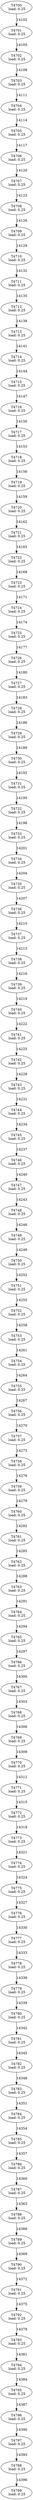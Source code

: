 digraph taskgraph {
	T4700 [label= "T4700\n load: 0.25"];
	T4701 [label= "T4701\n load: 0.25"];
	T4700 -> T4701[label=14102];
	T4702 [label= "T4702\n load: 0.25"];
	T4701 -> T4702[label=14105];
	T4703 [label= "T4703\n load: 0.25"];
	T4702 -> T4703[label=14108];
	T4704 [label= "T4704\n load: 0.25"];
	T4703 -> T4704[label=14111];
	T4705 [label= "T4705\n load: 0.25"];
	T4704 -> T4705[label=14114];
	T4706 [label= "T4706\n load: 0.25"];
	T4705 -> T4706[label=14117];
	T4707 [label= "T4707\n load: 0.25"];
	T4706 -> T4707[label=14120];
	T4708 [label= "T4708\n load: 0.25"];
	T4707 -> T4708[label=14123];
	T4709 [label= "T4709\n load: 0.25"];
	T4708 -> T4709[label=14126];
	T4710 [label= "T4710\n load: 0.25"];
	T4709 -> T4710[label=14129];
	T4711 [label= "T4711\n load: 0.25"];
	T4710 -> T4711[label=14132];
	T4712 [label= "T4712\n load: 0.25"];
	T4711 -> T4712[label=14135];
	T4713 [label= "T4713\n load: 0.25"];
	T4712 -> T4713[label=14138];
	T4714 [label= "T4714\n load: 0.25"];
	T4713 -> T4714[label=14141];
	T4715 [label= "T4715\n load: 0.25"];
	T4714 -> T4715[label=14144];
	T4716 [label= "T4716\n load: 0.25"];
	T4715 -> T4716[label=14147];
	T4717 [label= "T4717\n load: 0.25"];
	T4716 -> T4717[label=14150];
	T4718 [label= "T4718\n load: 0.25"];
	T4717 -> T4718[label=14153];
	T4719 [label= "T4719\n load: 0.25"];
	T4718 -> T4719[label=14156];
	T4720 [label= "T4720\n load: 0.25"];
	T4719 -> T4720[label=14159];
	T4721 [label= "T4721\n load: 0.25"];
	T4720 -> T4721[label=14162];
	T4722 [label= "T4722\n load: 0.25"];
	T4721 -> T4722[label=14165];
	T4723 [label= "T4723\n load: 0.25"];
	T4722 -> T4723[label=14168];
	T4724 [label= "T4724\n load: 0.25"];
	T4723 -> T4724[label=14171];
	T4725 [label= "T4725\n load: 0.25"];
	T4724 -> T4725[label=14174];
	T4726 [label= "T4726\n load: 0.25"];
	T4725 -> T4726[label=14177];
	T4727 [label= "T4727\n load: 0.25"];
	T4726 -> T4727[label=14180];
	T4728 [label= "T4728\n load: 0.25"];
	T4727 -> T4728[label=14183];
	T4729 [label= "T4729\n load: 0.25"];
	T4728 -> T4729[label=14186];
	T4730 [label= "T4730\n load: 0.25"];
	T4729 -> T4730[label=14189];
	T4731 [label= "T4731\n load: 0.25"];
	T4730 -> T4731[label=14192];
	T4732 [label= "T4732\n load: 0.25"];
	T4731 -> T4732[label=14195];
	T4733 [label= "T4733\n load: 0.25"];
	T4732 -> T4733[label=14198];
	T4734 [label= "T4734\n load: 0.25"];
	T4733 -> T4734[label=14201];
	T4735 [label= "T4735\n load: 0.25"];
	T4734 -> T4735[label=14204];
	T4736 [label= "T4736\n load: 0.25"];
	T4735 -> T4736[label=14207];
	T4737 [label= "T4737\n load: 0.25"];
	T4736 -> T4737[label=14210];
	T4738 [label= "T4738\n load: 0.25"];
	T4737 -> T4738[label=14213];
	T4739 [label= "T4739\n load: 0.25"];
	T4738 -> T4739[label=14216];
	T4740 [label= "T4740\n load: 0.25"];
	T4739 -> T4740[label=14219];
	T4741 [label= "T4741\n load: 0.25"];
	T4740 -> T4741[label=14222];
	T4742 [label= "T4742\n load: 0.25"];
	T4741 -> T4742[label=14225];
	T4743 [label= "T4743\n load: 0.25"];
	T4742 -> T4743[label=14228];
	T4744 [label= "T4744\n load: 0.25"];
	T4743 -> T4744[label=14231];
	T4745 [label= "T4745\n load: 0.25"];
	T4744 -> T4745[label=14234];
	T4746 [label= "T4746\n load: 0.25"];
	T4745 -> T4746[label=14237];
	T4747 [label= "T4747\n load: 0.25"];
	T4746 -> T4747[label=14240];
	T4748 [label= "T4748\n load: 0.25"];
	T4747 -> T4748[label=14243];
	T4749 [label= "T4749\n load: 0.25"];
	T4748 -> T4749[label=14246];
	T4750 [label= "T4750\n load: 0.25"];
	T4749 -> T4750[label=14249];
	T4751 [label= "T4751\n load: 0.25"];
	T4750 -> T4751[label=14252];
	T4752 [label= "T4752\n load: 0.25"];
	T4751 -> T4752[label=14255];
	T4753 [label= "T4753\n load: 0.25"];
	T4752 -> T4753[label=14258];
	T4754 [label= "T4754\n load: 0.25"];
	T4753 -> T4754[label=14261];
	T4755 [label= "T4755\n load: 0.25"];
	T4754 -> T4755[label=14264];
	T4756 [label= "T4756\n load: 0.25"];
	T4755 -> T4756[label=14267];
	T4757 [label= "T4757\n load: 0.25"];
	T4756 -> T4757[label=14270];
	T4758 [label= "T4758\n load: 0.25"];
	T4757 -> T4758[label=14273];
	T4759 [label= "T4759\n load: 0.25"];
	T4758 -> T4759[label=14276];
	T4760 [label= "T4760\n load: 0.25"];
	T4759 -> T4760[label=14279];
	T4761 [label= "T4761\n load: 0.25"];
	T4760 -> T4761[label=14282];
	T4762 [label= "T4762\n load: 0.25"];
	T4761 -> T4762[label=14285];
	T4763 [label= "T4763\n load: 0.25"];
	T4762 -> T4763[label=14288];
	T4764 [label= "T4764\n load: 0.25"];
	T4763 -> T4764[label=14291];
	T4765 [label= "T4765\n load: 0.25"];
	T4764 -> T4765[label=14294];
	T4766 [label= "T4766\n load: 0.25"];
	T4765 -> T4766[label=14297];
	T4767 [label= "T4767\n load: 0.25"];
	T4766 -> T4767[label=14300];
	T4768 [label= "T4768\n load: 0.25"];
	T4767 -> T4768[label=14303];
	T4769 [label= "T4769\n load: 0.25"];
	T4768 -> T4769[label=14306];
	T4770 [label= "T4770\n load: 0.25"];
	T4769 -> T4770[label=14309];
	T4771 [label= "T4771\n load: 0.25"];
	T4770 -> T4771[label=14312];
	T4772 [label= "T4772\n load: 0.25"];
	T4771 -> T4772[label=14315];
	T4773 [label= "T4773\n load: 0.25"];
	T4772 -> T4773[label=14318];
	T4774 [label= "T4774\n load: 0.25"];
	T4773 -> T4774[label=14321];
	T4775 [label= "T4775\n load: 0.25"];
	T4774 -> T4775[label=14324];
	T4776 [label= "T4776\n load: 0.25"];
	T4775 -> T4776[label=14327];
	T4777 [label= "T4777\n load: 0.25"];
	T4776 -> T4777[label=14330];
	T4778 [label= "T4778\n load: 0.25"];
	T4777 -> T4778[label=14333];
	T4779 [label= "T4779\n load: 0.25"];
	T4778 -> T4779[label=14336];
	T4780 [label= "T4780\n load: 0.25"];
	T4779 -> T4780[label=14339];
	T4781 [label= "T4781\n load: 0.25"];
	T4780 -> T4781[label=14342];
	T4782 [label= "T4782\n load: 0.25"];
	T4781 -> T4782[label=14345];
	T4783 [label= "T4783\n load: 0.25"];
	T4782 -> T4783[label=14348];
	T4784 [label= "T4784\n load: 0.25"];
	T4783 -> T4784[label=14351];
	T4785 [label= "T4785\n load: 0.25"];
	T4784 -> T4785[label=14354];
	T4786 [label= "T4786\n load: 0.25"];
	T4785 -> T4786[label=14357];
	T4787 [label= "T4787\n load: 0.25"];
	T4786 -> T4787[label=14360];
	T4788 [label= "T4788\n load: 0.25"];
	T4787 -> T4788[label=14363];
	T4789 [label= "T4789\n load: 0.25"];
	T4788 -> T4789[label=14366];
	T4790 [label= "T4790\n load: 0.25"];
	T4789 -> T4790[label=14369];
	T4791 [label= "T4791\n load: 0.25"];
	T4790 -> T4791[label=14372];
	T4792 [label= "T4792\n load: 0.25"];
	T4791 -> T4792[label=14375];
	T4793 [label= "T4793\n load: 0.25"];
	T4792 -> T4793[label=14378];
	T4794 [label= "T4794\n load: 0.25"];
	T4793 -> T4794[label=14381];
	T4795 [label= "T4795\n load: 0.25"];
	T4794 -> T4795[label=14384];
	T4796 [label= "T4796\n load: 0.25"];
	T4795 -> T4796[label=14387];
	T4797 [label= "T4797\n load: 0.25"];
	T4796 -> T4797[label=14390];
	T4798 [label= "T4798\n load: 0.25"];
	T4797 -> T4798[label=14393];
	T4799 [label= "T4799\n load: 0.25"];
	T4798 -> T4799[label=14396];
}